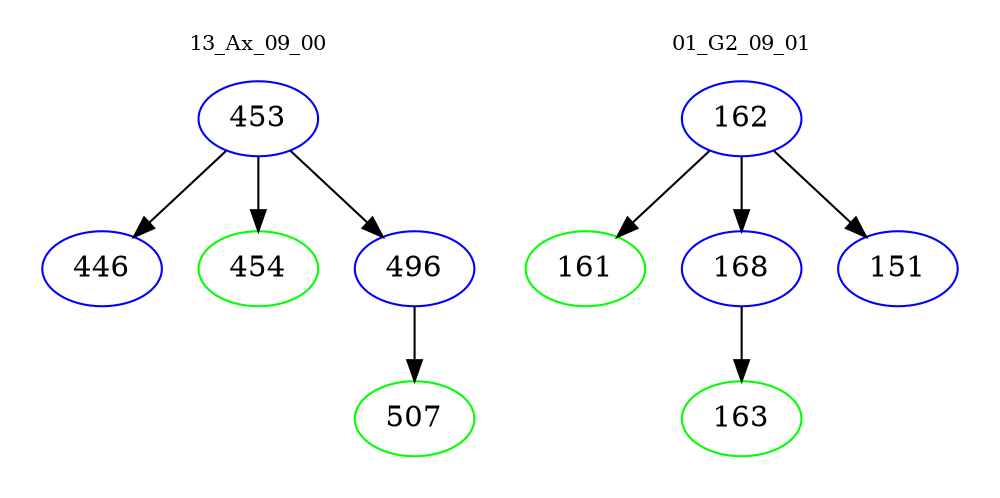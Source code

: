 digraph{
subgraph cluster_0 {
color = white
label = "13_Ax_09_00";
fontsize=10;
T0_453 [label="453", color="blue"]
T0_453 -> T0_446 [color="black"]
T0_446 [label="446", color="blue"]
T0_453 -> T0_454 [color="black"]
T0_454 [label="454", color="green"]
T0_453 -> T0_496 [color="black"]
T0_496 [label="496", color="blue"]
T0_496 -> T0_507 [color="black"]
T0_507 [label="507", color="green"]
}
subgraph cluster_1 {
color = white
label = "01_G2_09_01";
fontsize=10;
T1_162 [label="162", color="blue"]
T1_162 -> T1_161 [color="black"]
T1_161 [label="161", color="green"]
T1_162 -> T1_168 [color="black"]
T1_168 [label="168", color="blue"]
T1_168 -> T1_163 [color="black"]
T1_163 [label="163", color="green"]
T1_162 -> T1_151 [color="black"]
T1_151 [label="151", color="blue"]
}
}
